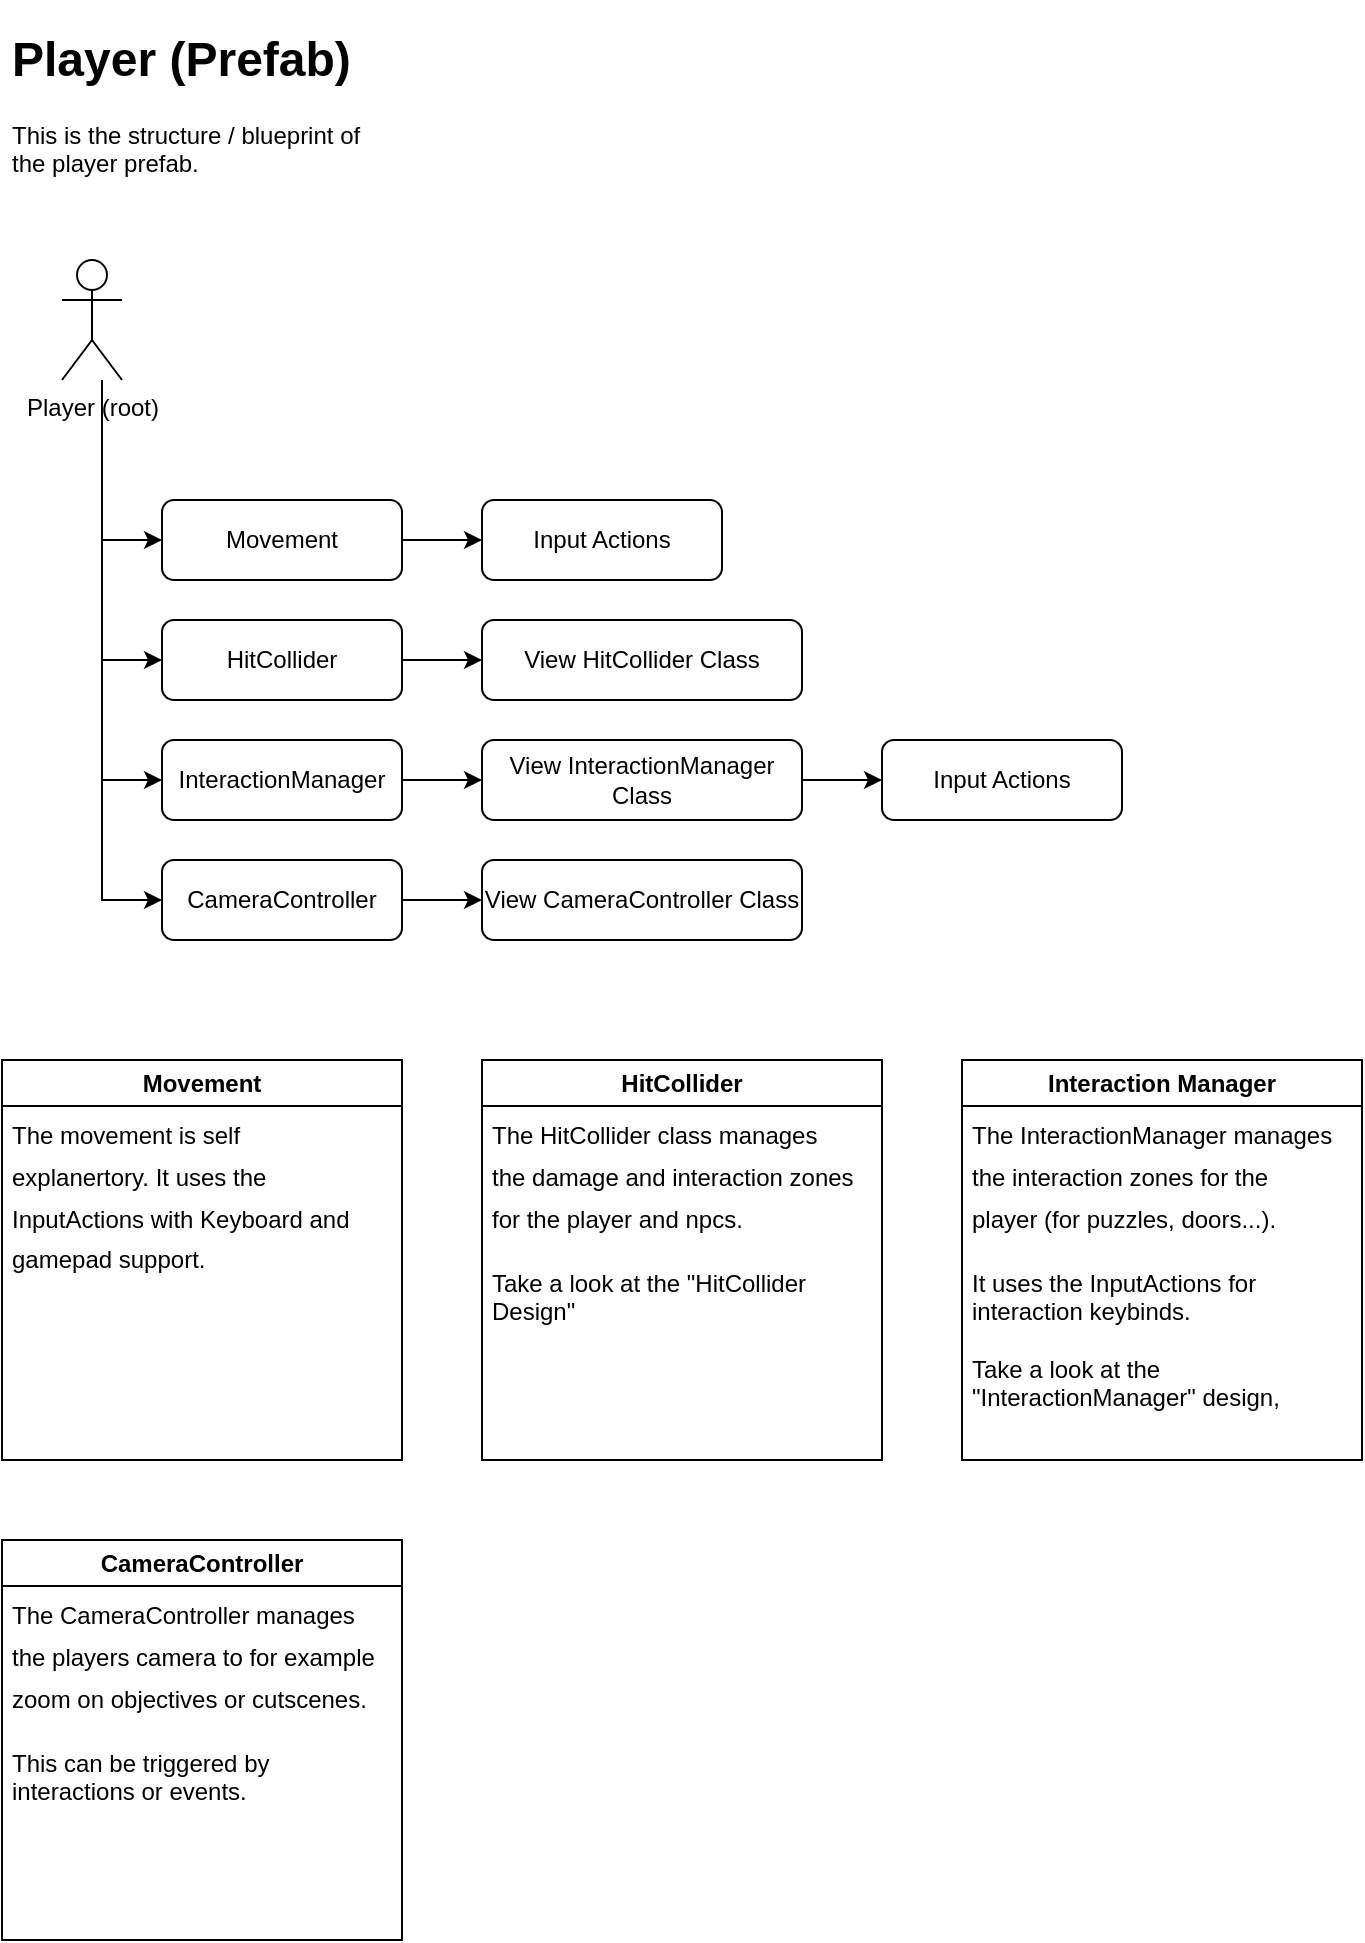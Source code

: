 <mxfile version="20.8.16" type="device"><diagram name="Player" id="vFgIRiHIGzyIlB-0n39J"><mxGraphModel dx="1265" dy="683" grid="1" gridSize="10" guides="1" tooltips="1" connect="1" arrows="1" fold="1" page="1" pageScale="1" pageWidth="827" pageHeight="1169" math="0" shadow="0"><root><mxCell id="0"/><mxCell id="1" parent="0"/><mxCell id="K_L8NU5znIvYrjnLkhxk-1" value="&lt;h1&gt;Player (Prefab)&lt;/h1&gt;&lt;p&gt;This is the structure / blueprint of the player prefab.&amp;nbsp;&lt;/p&gt;&lt;p&gt;&lt;br&gt;&lt;/p&gt;" style="text;html=1;strokeColor=none;fillColor=none;spacing=5;spacingTop=-20;whiteSpace=wrap;overflow=hidden;rounded=0;" vertex="1" parent="1"><mxGeometry x="80" y="80" width="190" height="120" as="geometry"/></mxCell><mxCell id="K_L8NU5znIvYrjnLkhxk-13" style="edgeStyle=orthogonalEdgeStyle;rounded=0;orthogonalLoop=1;jettySize=auto;html=1;entryX=0;entryY=0.5;entryDx=0;entryDy=0;" edge="1" parent="1" source="K_L8NU5znIvYrjnLkhxk-2" target="K_L8NU5znIvYrjnLkhxk-3"><mxGeometry relative="1" as="geometry"><Array as="points"><mxPoint x="130" y="340"/></Array></mxGeometry></mxCell><mxCell id="K_L8NU5znIvYrjnLkhxk-14" style="edgeStyle=orthogonalEdgeStyle;rounded=0;orthogonalLoop=1;jettySize=auto;html=1;entryX=0;entryY=0.5;entryDx=0;entryDy=0;" edge="1" parent="1" source="K_L8NU5znIvYrjnLkhxk-2" target="K_L8NU5znIvYrjnLkhxk-4"><mxGeometry relative="1" as="geometry"><Array as="points"><mxPoint x="130" y="400"/></Array></mxGeometry></mxCell><mxCell id="K_L8NU5znIvYrjnLkhxk-15" style="edgeStyle=orthogonalEdgeStyle;rounded=0;orthogonalLoop=1;jettySize=auto;html=1;entryX=0;entryY=0.5;entryDx=0;entryDy=0;" edge="1" parent="1" source="K_L8NU5znIvYrjnLkhxk-2" target="K_L8NU5znIvYrjnLkhxk-5"><mxGeometry relative="1" as="geometry"><Array as="points"><mxPoint x="130" y="460"/></Array></mxGeometry></mxCell><mxCell id="K_L8NU5znIvYrjnLkhxk-16" style="edgeStyle=orthogonalEdgeStyle;rounded=0;orthogonalLoop=1;jettySize=auto;html=1;entryX=0;entryY=0.5;entryDx=0;entryDy=0;" edge="1" parent="1" source="K_L8NU5znIvYrjnLkhxk-2" target="K_L8NU5znIvYrjnLkhxk-7"><mxGeometry relative="1" as="geometry"><Array as="points"><mxPoint x="130" y="520"/></Array></mxGeometry></mxCell><mxCell id="K_L8NU5znIvYrjnLkhxk-2" value="Player (root)" style="shape=umlActor;verticalLabelPosition=bottom;verticalAlign=top;html=1;outlineConnect=0;" vertex="1" parent="1"><mxGeometry x="110" y="200" width="30" height="60" as="geometry"/></mxCell><mxCell id="K_L8NU5znIvYrjnLkhxk-17" style="edgeStyle=orthogonalEdgeStyle;rounded=0;orthogonalLoop=1;jettySize=auto;html=1;entryX=0;entryY=0.5;entryDx=0;entryDy=0;" edge="1" parent="1" source="K_L8NU5znIvYrjnLkhxk-3" target="K_L8NU5znIvYrjnLkhxk-8"><mxGeometry relative="1" as="geometry"/></mxCell><mxCell id="K_L8NU5znIvYrjnLkhxk-3" value="Movement" style="rounded=1;whiteSpace=wrap;html=1;" vertex="1" parent="1"><mxGeometry x="160" y="320" width="120" height="40" as="geometry"/></mxCell><mxCell id="K_L8NU5znIvYrjnLkhxk-18" style="edgeStyle=orthogonalEdgeStyle;rounded=0;orthogonalLoop=1;jettySize=auto;html=1;entryX=0;entryY=0.5;entryDx=0;entryDy=0;" edge="1" parent="1" source="K_L8NU5znIvYrjnLkhxk-4" target="K_L8NU5znIvYrjnLkhxk-10"><mxGeometry relative="1" as="geometry"/></mxCell><mxCell id="K_L8NU5znIvYrjnLkhxk-4" value="HitCollider" style="rounded=1;whiteSpace=wrap;html=1;" vertex="1" parent="1"><mxGeometry x="160" y="380" width="120" height="40" as="geometry"/></mxCell><mxCell id="K_L8NU5znIvYrjnLkhxk-19" style="edgeStyle=orthogonalEdgeStyle;rounded=0;orthogonalLoop=1;jettySize=auto;html=1;entryX=0;entryY=0.5;entryDx=0;entryDy=0;" edge="1" parent="1" source="K_L8NU5znIvYrjnLkhxk-5" target="K_L8NU5znIvYrjnLkhxk-11"><mxGeometry relative="1" as="geometry"/></mxCell><mxCell id="K_L8NU5znIvYrjnLkhxk-5" value="InteractionManager" style="rounded=1;whiteSpace=wrap;html=1;" vertex="1" parent="1"><mxGeometry x="160" y="440" width="120" height="40" as="geometry"/></mxCell><mxCell id="K_L8NU5znIvYrjnLkhxk-20" style="edgeStyle=orthogonalEdgeStyle;rounded=0;orthogonalLoop=1;jettySize=auto;html=1;entryX=0;entryY=0.5;entryDx=0;entryDy=0;" edge="1" parent="1" source="K_L8NU5znIvYrjnLkhxk-7" target="K_L8NU5znIvYrjnLkhxk-12"><mxGeometry relative="1" as="geometry"/></mxCell><mxCell id="K_L8NU5znIvYrjnLkhxk-7" value="CameraController" style="rounded=1;whiteSpace=wrap;html=1;" vertex="1" parent="1"><mxGeometry x="160" y="500" width="120" height="40" as="geometry"/></mxCell><mxCell id="K_L8NU5znIvYrjnLkhxk-8" value="Input Actions" style="rounded=1;whiteSpace=wrap;html=1;" vertex="1" parent="1"><mxGeometry x="320" y="320" width="120" height="40" as="geometry"/></mxCell><mxCell id="K_L8NU5znIvYrjnLkhxk-10" value="View HitCollider Class" style="rounded=1;whiteSpace=wrap;html=1;" vertex="1" parent="1"><mxGeometry x="320" y="380" width="160" height="40" as="geometry"/></mxCell><mxCell id="K_L8NU5znIvYrjnLkhxk-27" style="edgeStyle=orthogonalEdgeStyle;rounded=0;orthogonalLoop=1;jettySize=auto;html=1;entryX=0;entryY=0.5;entryDx=0;entryDy=0;" edge="1" parent="1" source="K_L8NU5znIvYrjnLkhxk-11" target="K_L8NU5znIvYrjnLkhxk-26"><mxGeometry relative="1" as="geometry"/></mxCell><mxCell id="K_L8NU5znIvYrjnLkhxk-11" value="View InteractionManager Class" style="rounded=1;whiteSpace=wrap;html=1;" vertex="1" parent="1"><mxGeometry x="320" y="440" width="160" height="40" as="geometry"/></mxCell><mxCell id="K_L8NU5znIvYrjnLkhxk-12" value="View CameraController Class" style="rounded=1;whiteSpace=wrap;html=1;" vertex="1" parent="1"><mxGeometry x="320" y="500" width="160" height="40" as="geometry"/></mxCell><mxCell id="K_L8NU5znIvYrjnLkhxk-21" value="Movement" style="swimlane;whiteSpace=wrap;html=1;" vertex="1" parent="1"><mxGeometry x="80" y="600" width="200" height="200" as="geometry"/></mxCell><mxCell id="K_L8NU5znIvYrjnLkhxk-22" value="&lt;h1 style=&quot;line-height: 70%;&quot;&gt;&lt;span style=&quot;background-color: initial; font-size: 12px; font-weight: normal;&quot;&gt;The movement is self explanertory. It uses the InputActions with Keyboard and gamepad support.&lt;/span&gt;&lt;br&gt;&lt;/h1&gt;" style="text;html=1;strokeColor=none;fillColor=none;spacing=5;spacingTop=-20;whiteSpace=wrap;overflow=hidden;rounded=0;" vertex="1" parent="K_L8NU5znIvYrjnLkhxk-21"><mxGeometry y="20" width="190" height="120" as="geometry"/></mxCell><mxCell id="K_L8NU5znIvYrjnLkhxk-23" value="HitCollider" style="swimlane;whiteSpace=wrap;html=1;" vertex="1" parent="1"><mxGeometry x="320" y="600" width="200" height="200" as="geometry"/></mxCell><mxCell id="K_L8NU5znIvYrjnLkhxk-24" value="&lt;h1 style=&quot;line-height: 70%;&quot;&gt;&lt;span style=&quot;background-color: initial; font-size: 12px; font-weight: normal;&quot;&gt;The HitCollider class manages the damage and interaction zones for the player and npcs.&lt;/span&gt;&lt;br&gt;&lt;/h1&gt;&lt;div&gt;&lt;span style=&quot;background-color: initial; font-size: 12px; font-weight: normal;&quot;&gt;Take a look at the &quot;HitCollider Design&quot;&lt;/span&gt;&lt;/div&gt;" style="text;html=1;strokeColor=none;fillColor=none;spacing=5;spacingTop=-20;whiteSpace=wrap;overflow=hidden;rounded=0;" vertex="1" parent="K_L8NU5znIvYrjnLkhxk-23"><mxGeometry y="20" width="190" height="120" as="geometry"/></mxCell><mxCell id="K_L8NU5znIvYrjnLkhxk-25" value="Interaction Manager" style="swimlane;whiteSpace=wrap;html=1;" vertex="1" parent="1"><mxGeometry x="560" y="600" width="200" height="200" as="geometry"/></mxCell><mxCell id="K_L8NU5znIvYrjnLkhxk-28" value="&lt;h1 style=&quot;line-height: 70%;&quot;&gt;&lt;span style=&quot;font-size: 12px; font-weight: 400;&quot;&gt;The InteractionManager manages the interaction zones for the player (for puzzles, doors...).&amp;nbsp;&lt;/span&gt;&lt;/h1&gt;&lt;div&gt;&lt;span style=&quot;font-size: 12px; font-weight: 400;&quot;&gt;It uses the InputActions for interaction keybinds.&lt;/span&gt;&lt;/div&gt;&lt;div&gt;&lt;br&gt;&lt;/div&gt;&lt;div&gt;Take a look at the &quot;InteractionManager&quot; design,&lt;/div&gt;" style="text;html=1;strokeColor=none;fillColor=none;spacing=5;spacingTop=-20;whiteSpace=wrap;overflow=hidden;rounded=0;" vertex="1" parent="K_L8NU5znIvYrjnLkhxk-25"><mxGeometry y="20" width="190" height="170" as="geometry"/></mxCell><mxCell id="K_L8NU5znIvYrjnLkhxk-26" value="Input Actions" style="rounded=1;whiteSpace=wrap;html=1;" vertex="1" parent="1"><mxGeometry x="520" y="440" width="120" height="40" as="geometry"/></mxCell><mxCell id="K_L8NU5znIvYrjnLkhxk-29" value="CameraController" style="swimlane;whiteSpace=wrap;html=1;" vertex="1" parent="1"><mxGeometry x="80" y="840" width="200" height="200" as="geometry"/></mxCell><mxCell id="K_L8NU5znIvYrjnLkhxk-30" value="&lt;h1 style=&quot;line-height: 70%;&quot;&gt;&lt;span style=&quot;background-color: initial; font-size: 12px; font-weight: normal;&quot;&gt;The CameraController manages the players camera to for example zoom on objectives or cutscenes.&lt;/span&gt;&lt;br&gt;&lt;/h1&gt;&lt;div&gt;&lt;span style=&quot;background-color: initial; font-size: 12px; font-weight: normal;&quot;&gt;This can be triggered by interactions or events.&amp;nbsp;&lt;/span&gt;&lt;/div&gt;" style="text;html=1;strokeColor=none;fillColor=none;spacing=5;spacingTop=-20;whiteSpace=wrap;overflow=hidden;rounded=0;" vertex="1" parent="K_L8NU5znIvYrjnLkhxk-29"><mxGeometry y="20" width="190" height="120" as="geometry"/></mxCell></root></mxGraphModel></diagram></mxfile>